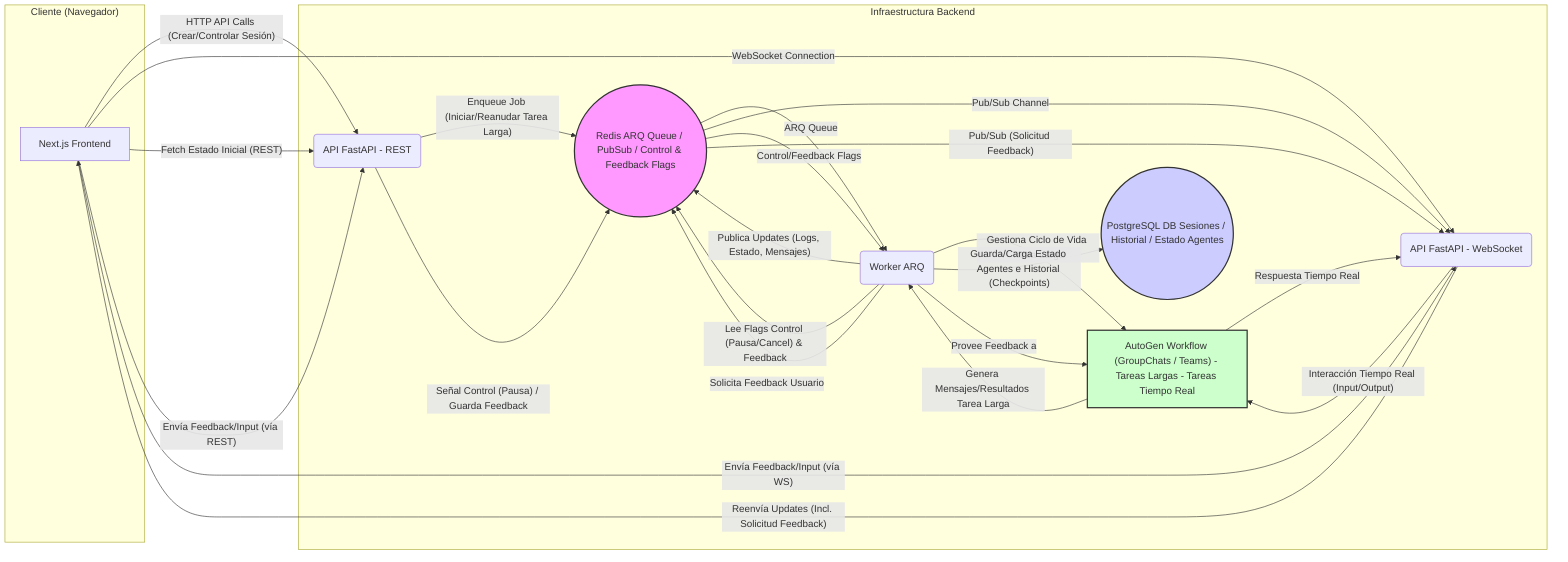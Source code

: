 graph LR
    subgraph "Cliente (Navegador)"
        A[Next.js Frontend]
    end

    subgraph "Infraestructura Backend"
        B(API FastAPI - REST)
        C(API FastAPI - WebSocket)
        D(Worker ARQ)
        E((Redis ARQ Queue / PubSub / Control & Feedback Flags))
        F((PostgreSQL DB Sesiones / Historial / Estado Agentes))
        G["AutoGen Workflow (GroupChats / Teams) - Tareas Largas - Tareas Tiempo Real"]
    end

    style E fill:#f9f,stroke:#333,stroke-width:2px
    style F fill:#ccf,stroke:#333,stroke-width:2px
    style G fill:#cfc,stroke:#333,stroke-width:2px

    %% Flujos Principales
    A -- HTTP API Calls (Crear/Controlar Sesión) --> B
    A -- WebSocket Connection --> C
    A -- Fetch Estado Inicial (REST) --> B

    %% Flujo Tareas Largas (ARQ Worker)
    B -- Enqueue Job (Iniciar/Reanudar Tarea Larga) --> E -- ARQ Queue --> D
    D -- Gestiona Ciclo de Vida Tarea Larga --> G
    G -- Genera Mensajes/Resultados Tarea Larga --> D
    D -- Guarda/Carga Estado Agentes e Historial (Checkpoints) --> F
    D -- Publica Updates (Logs, Estado, Mensajes) --> E -- Pub/Sub Channel --> C

    %% Flujo Tareas Tiempo Real (Directo FastAPI)
    C -- Interacción Tiempo Real (Input/Output) --> G
    G -- Respuesta Tiempo Real --> C

    %% Flujo Control y Feedback (Clarificado)
    A -- Envía Feedback/Input (vía REST) --> B
    A -- Envía Feedback/Input (vía WS) --> C
    B -- Señal Control (Pausa) / Guarda Feedback --> E -- Control/Feedback Flags --> D
    C -- Reenvía Updates (Incl. Solicitud Feedback) --> A
    D -- Lee Flags Control (Pausa/Cancel) & Feedback --> E
    D -- Solicita Feedback Usuario --> E -- Pub/Sub (Solicitud Feedback) --> C
    D -- Provee Feedback a --> G